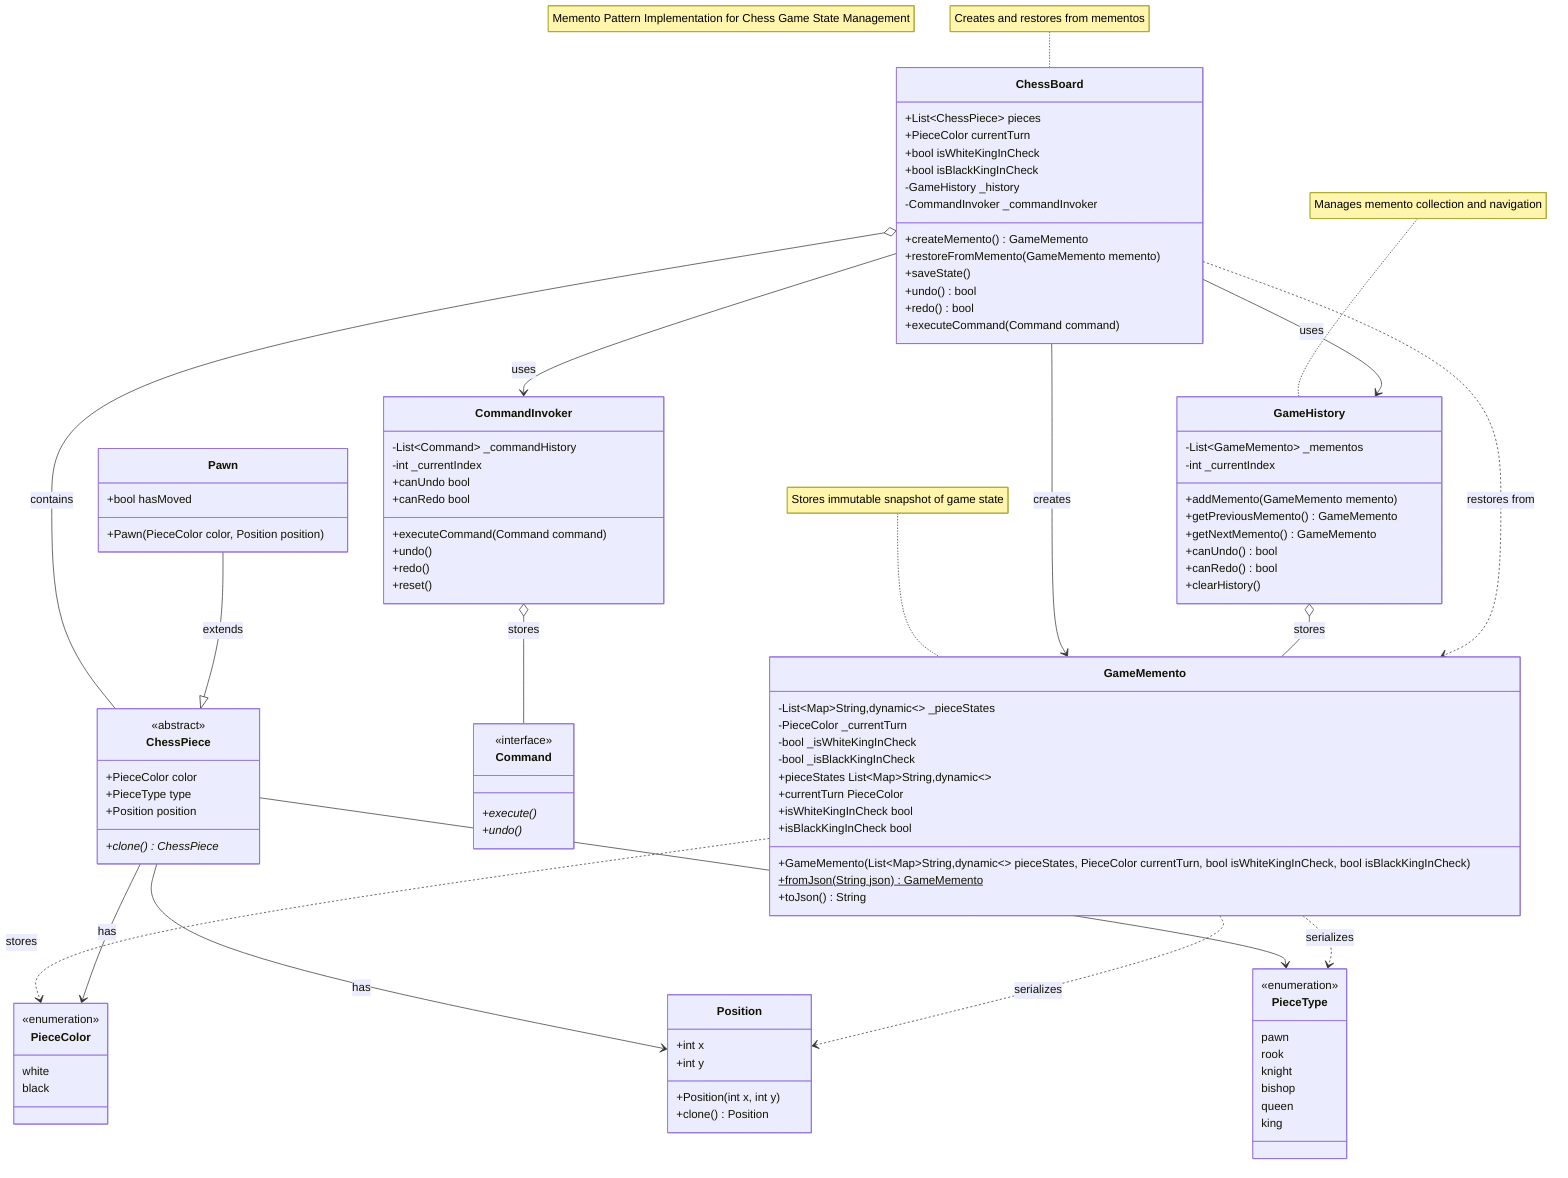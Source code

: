 classDiagram
    note "Memento Pattern Implementation for Chess Game State Management"
    
    %% Memento Class
    class GameMemento {
        -List~Map~String,dynamic~~ _pieceStates
        -PieceColor _currentTurn
        -bool _isWhiteKingInCheck
        -bool _isBlackKingInCheck
        +GameMemento(List~Map~String,dynamic~~ pieceStates, PieceColor currentTurn, bool isWhiteKingInCheck, bool isBlackKingInCheck)
        +fromJson(String json) GameMemento$
        +toJson() String
        +pieceStates List~Map~String,dynamic~~
        +currentTurn PieceColor
        +isWhiteKingInCheck bool
        +isBlackKingInCheck bool
    }
    
    %% Caretaker Class
    class GameHistory {
        -List~GameMemento~ _mementos
        -int _currentIndex
        +addMemento(GameMemento memento)
        +getPreviousMemento() GameMemento
        +getNextMemento() GameMemento
        +canUndo() bool
        +canRedo() bool
        +clearHistory()
    }
    
    %% Originator Class
    class ChessBoard {
        +List~ChessPiece~ pieces
        +PieceColor currentTurn
        +bool isWhiteKingInCheck
        +bool isBlackKingInCheck
        -GameHistory _history
        -CommandInvoker _commandInvoker
        +createMemento() GameMemento
        +restoreFromMemento(GameMemento memento)
        +saveState()
        +undo() bool
        +redo() bool
        +executeCommand(Command command)
    }
    
    %% Supporting Classes for Command Pattern Integration
    class CommandInvoker {
        -List~Command~ _commandHistory
        -int _currentIndex
        +canUndo bool
        +canRedo bool
        +executeCommand(Command command)
        +undo()
        +redo()
        +reset()
    }
    
    class Command {
        <<interface>>
        +execute()*
        +undo()*
    }
    
    %% Supporting Model Classes
    class ChessPiece {
        <<abstract>>
        +PieceColor color
        +PieceType type
        +Position position
        +clone() ChessPiece*
    }
    
    class Pawn {
        +bool hasMoved
        +Pawn(PieceColor color, Position position)
    }
    
    class Position {
        +int x
        +int y
        +Position(int x, int y)
        +clone() Position
    }
    
    class PieceColor {
        <<enumeration>>
        white
        black
    }
    
    class PieceType {
        <<enumeration>>
        pawn
        rook
        knight
        bishop
        queen
        king
    }
    
    %% Memento Pattern Relationships
    ChessBoard --> GameMemento : creates
    ChessBoard --> GameHistory : uses
    GameHistory o-- GameMemento : stores
    ChessBoard ..> GameMemento : restores from
    
    %% Command Pattern Integration
    ChessBoard --> CommandInvoker : uses
    CommandInvoker o-- Command : stores
    
    %% Supporting Relationships
    ChessBoard o-- ChessPiece : contains
    GameMemento ..> PieceColor : stores
    ChessPiece --> Position : has
    ChessPiece --> PieceType : has
    ChessPiece --> PieceColor : has
    Pawn --|> ChessPiece : extends
    
    %% Data Flow
    GameMemento ..> Position : serializes
    GameMemento ..> PieceType : serializes
    
    %% Memento Pattern Notes
    note for GameMemento "Stores immutable snapshot of game state"
    note for GameHistory "Manages memento collection and navigation"
    note for ChessBoard "Creates and restores from mementos"